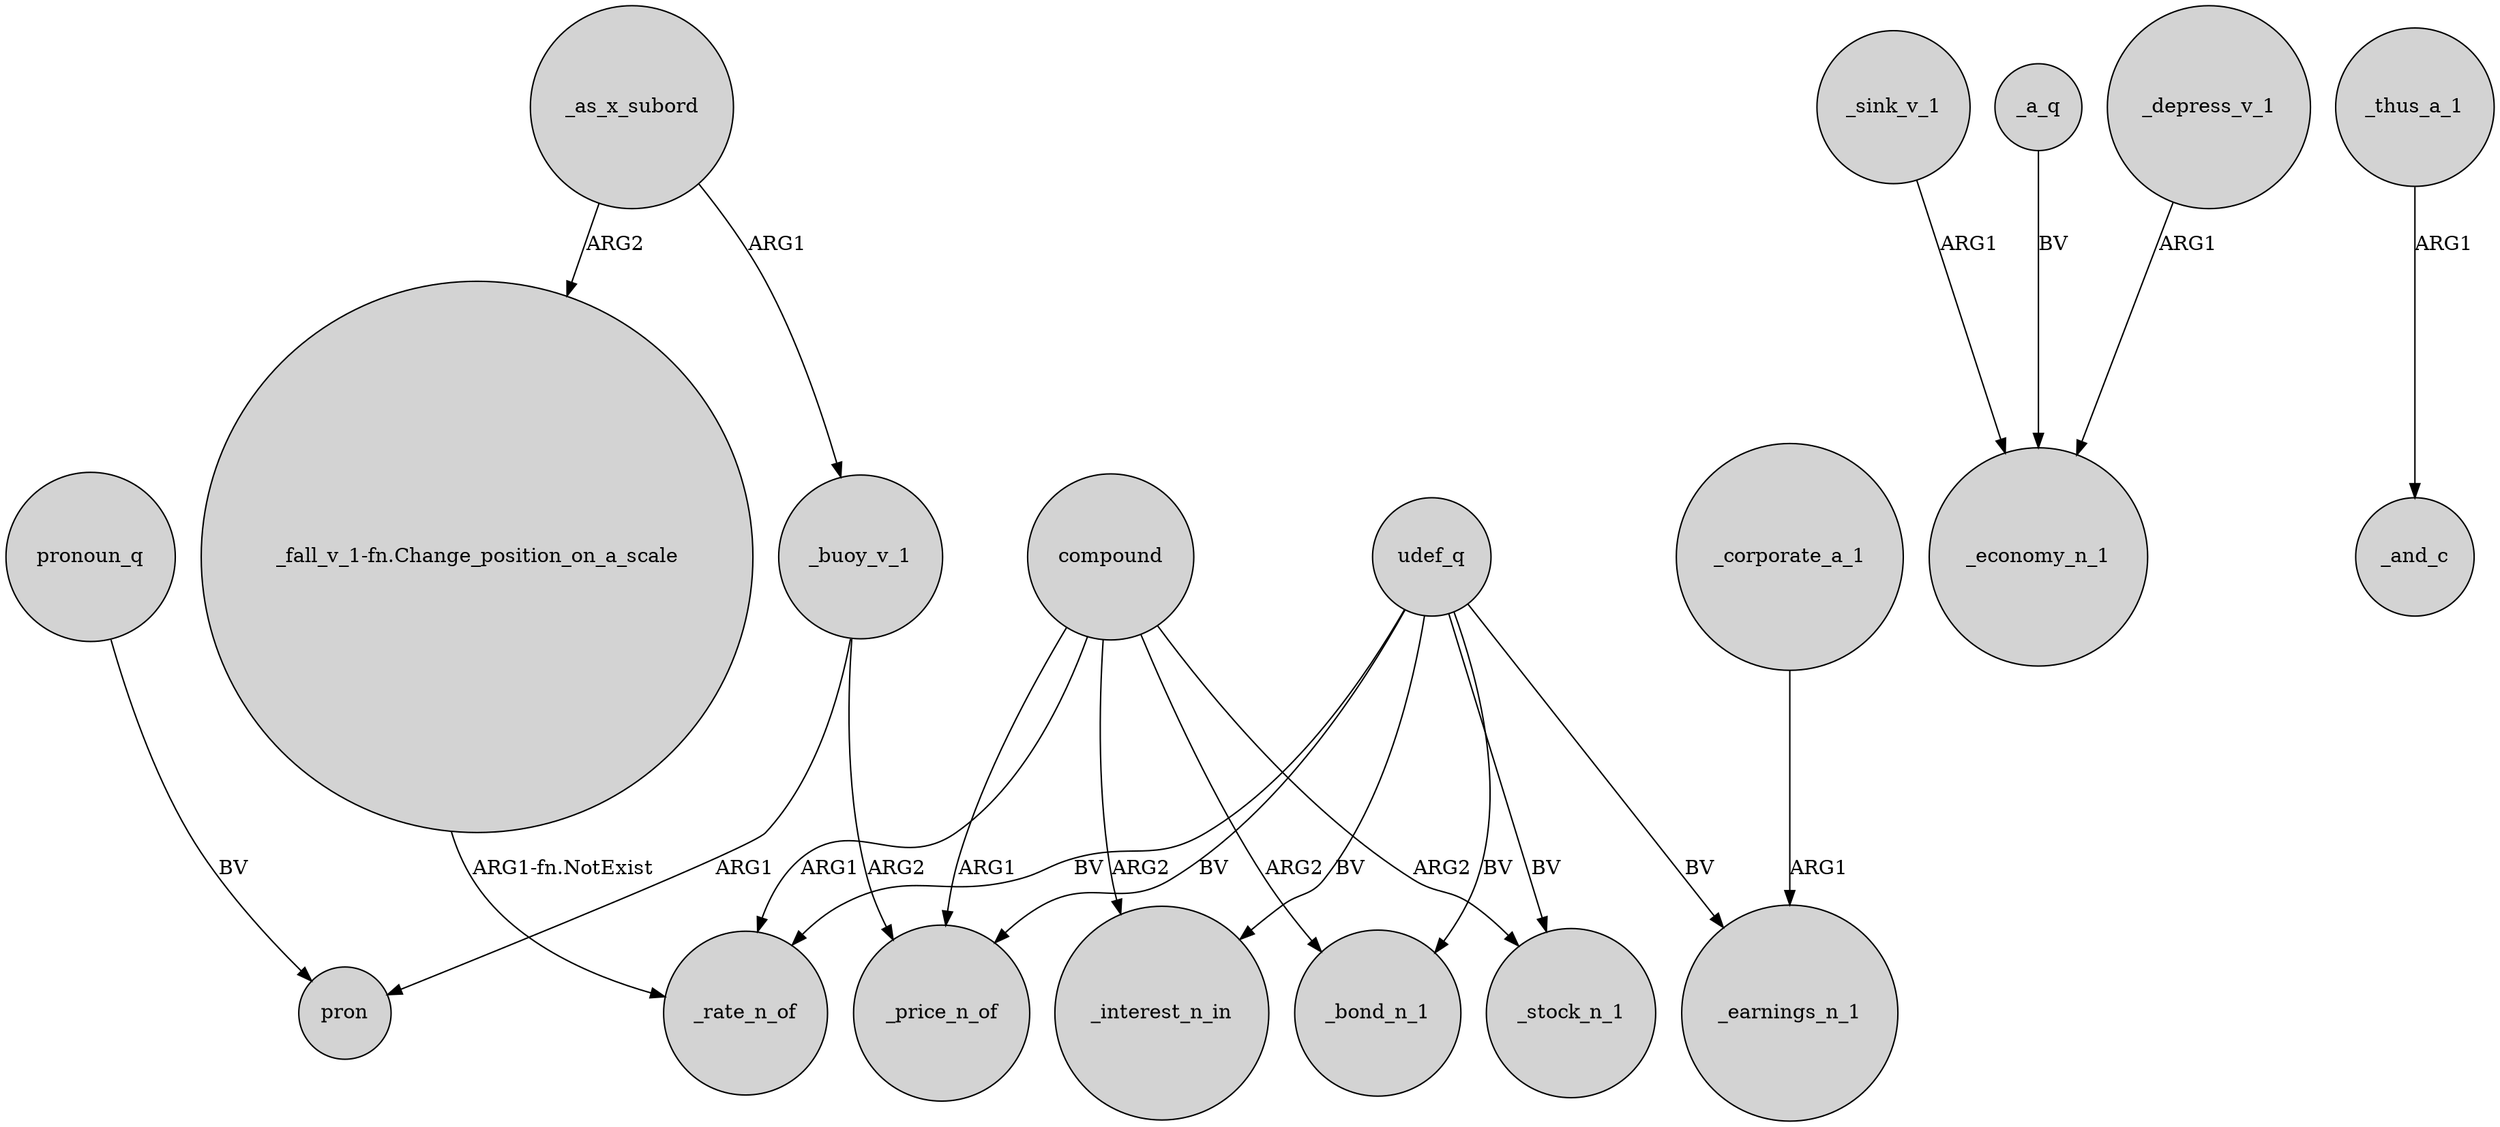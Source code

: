 digraph {
	node [shape=circle style=filled]
	udef_q -> _price_n_of [label=BV]
	_as_x_subord -> "_fall_v_1-fn.Change_position_on_a_scale" [label=ARG2]
	_sink_v_1 -> _economy_n_1 [label=ARG1]
	udef_q -> _earnings_n_1 [label=BV]
	compound -> _rate_n_of [label=ARG1]
	_buoy_v_1 -> _price_n_of [label=ARG2]
	udef_q -> _rate_n_of [label=BV]
	"_fall_v_1-fn.Change_position_on_a_scale" -> _rate_n_of [label="ARG1-fn.NotExist"]
	udef_q -> _interest_n_in [label=BV]
	_a_q -> _economy_n_1 [label=BV]
	compound -> _interest_n_in [label=ARG2]
	_thus_a_1 -> _and_c [label=ARG1]
	compound -> _stock_n_1 [label=ARG2]
	pronoun_q -> pron [label=BV]
	udef_q -> _bond_n_1 [label=BV]
	udef_q -> _stock_n_1 [label=BV]
	_buoy_v_1 -> pron [label=ARG1]
	compound -> _bond_n_1 [label=ARG2]
	_corporate_a_1 -> _earnings_n_1 [label=ARG1]
	compound -> _price_n_of [label=ARG1]
	_as_x_subord -> _buoy_v_1 [label=ARG1]
	_depress_v_1 -> _economy_n_1 [label=ARG1]
}
